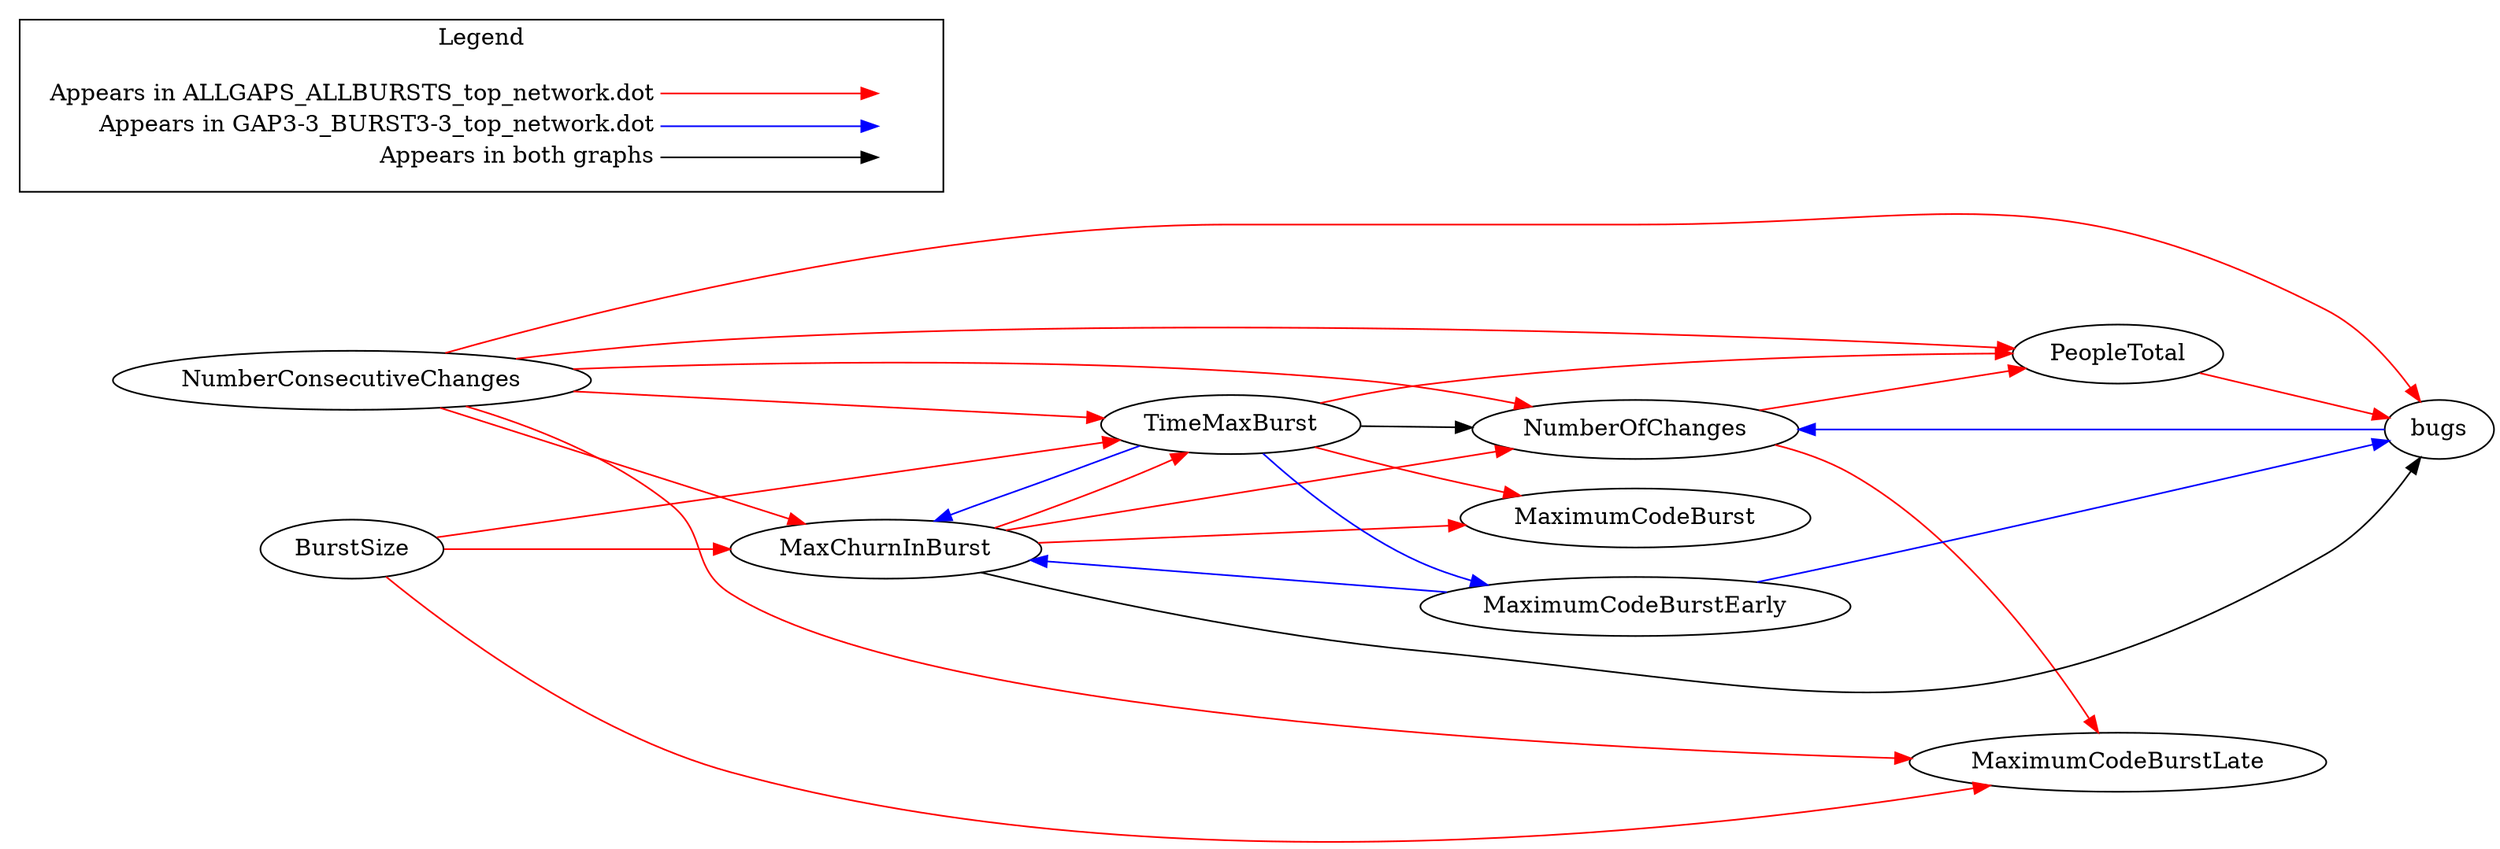 digraph {
NumberOfChanges -> MaximumCodeBurstLate[color="red"];
NumberOfChanges -> PeopleTotal[color="red"];
MaxChurnInBurst -> MaximumCodeBurst[color="red"];
MaxChurnInBurst -> NumberOfChanges[color="red"];
MaxChurnInBurst -> TimeMaxBurst[color="red"];
BurstSize -> MaxChurnInBurst[color="red"];
BurstSize -> TimeMaxBurst[color="red"];
BurstSize -> MaximumCodeBurstLate[color="red"];
TimeMaxBurst -> MaximumCodeBurst[color="red"];
TimeMaxBurst -> PeopleTotal[color="red"];
NumberConsecutiveChanges -> bugs[color="red"];
NumberConsecutiveChanges -> NumberOfChanges[color="red"];
NumberConsecutiveChanges -> MaxChurnInBurst[color="red"];
NumberConsecutiveChanges -> TimeMaxBurst[color="red"];
NumberConsecutiveChanges -> MaximumCodeBurstLate[color="red"];
NumberConsecutiveChanges -> PeopleTotal[color="red"];
PeopleTotal -> bugs[color="red"];
MaxChurnInBurst -> bugs[color="black"];
TimeMaxBurst -> NumberOfChanges[color="black"];
bugs -> NumberOfChanges[color="blue"];
MaximumCodeBurstEarly -> bugs[color="blue"];
MaximumCodeBurstEarly -> MaxChurnInBurst[color="blue"];
TimeMaxBurst -> MaximumCodeBurstEarly[color="blue"];
TimeMaxBurst -> MaxChurnInBurst[color="blue"];

  rankdir=LR
  node [shape=plaintext]
  subgraph cluster_01 { 
    label = "Legend";
    key [label=<<table border="0" cellpadding="2" cellspacing="0" cellborder="0">
      <tr><td align="right" port="i1">Appears in ALLGAPS_ALLBURSTS_top_network.dot</td></tr>
      <tr><td align="right" port="i2">Appears in GAP3-3_BURST3-3_top_network.dot</td></tr>
      <tr><td align="right" port="i3">Appears in both graphs</td></tr>
      </table>>]
    key2 [label=<<table border="0" cellpadding="2" cellspacing="0" cellborder="0">
      <tr><td port="i1">&nbsp;</td></tr>
      <tr><td port="i2">&nbsp;</td></tr>
      <tr><td port="i3">&nbsp;</td></tr>
      </table>>]
    key:i1:e -> key2:i1:w [color=red]
    key:i2:e -> key2:i2:w [color=blue]
    key:i3:e -> key2:i3:w [color=black]
  }
}